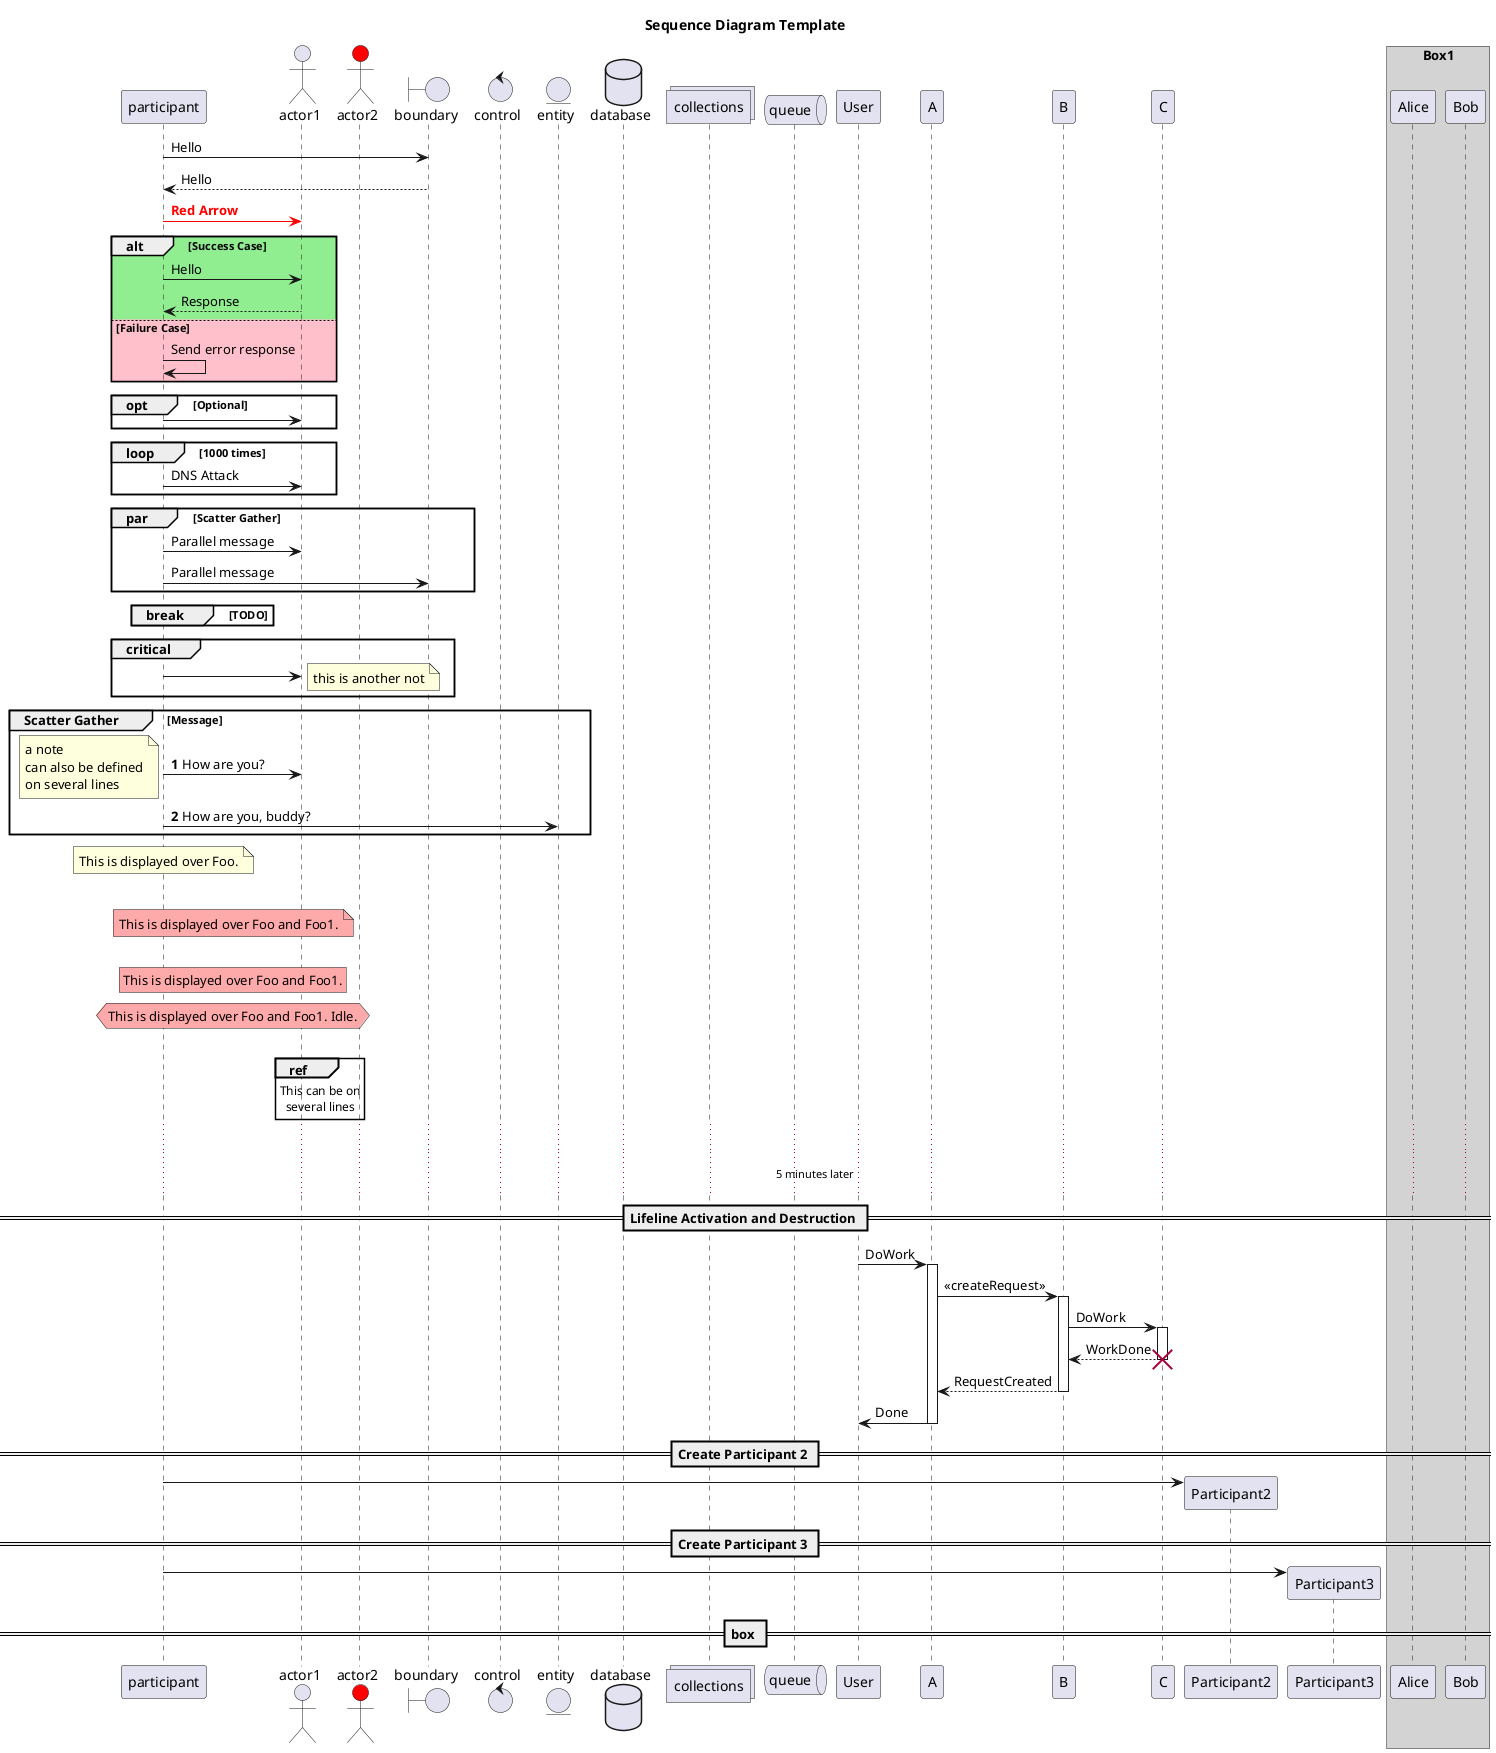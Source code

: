 @startuml

title **Sequence Diagram Template**

participant participant as Foo
actor actor1 as Foo1
actor actor2 #red
boundary boundary as Foo2
control control as Foo3
entity entity as Foo4
database database as Foo5
collections collections as Foo6
queue queue as Foo7

Foo -> Foo2 : Hello
Foo <-- Foo2 : Hello
Foo -[#red]> Foo1 : <color:red>**Red Arrow**</color>

'Alternative
alt #lightgreen Success Case
	Foo -> Foo1 : Hello
	Foo <-- Foo1 : Response
else #pink Failure Case
	Foo -> Foo: Send error response 
end

'Optional
opt Optional
	Foo -> Foo1
end

'Loop
loop 1000 times
	Foo -> Foo1 : DNS Attack
end

par Scatter Gather
	Foo -> Foo1 : Parallel message
	Foo -> Foo2 : Parallel message
end

break TODO
	
end

critical
	Foo -> Foo1
	note right: this is another not
end

group Scatter Gather [Message]
	autonumber 1
	Foo -> Foo1 : How are you?
	note left
		a note
		can also be defined
		on several lines
	end note
	Foo -> Foo4 : How are you, buddy?
	autonumber stop
end

note over Foo: This is displayed over Foo.
|||
note over Foo, Foo1 #FFAAAA: This is displayed over Foo and Foo1.
||20||
rnote over Foo, Foo1 #FFAAAA: This is displayed over Foo and Foo1.
hnote over Foo, Foo1 #FFAAAA: This is displayed over Foo and Foo1. Idle.
|||
ref over Foo1
	This can be on
	several lines
end ref

'Delay
...
...5 minutes later...

== Lifeline Activation and Destruction ==

participant User
User -> A: DoWork
activate A
A -> B: << createRequest >>
activate B
B -> C: DoWork
activate C
C --> B: WorkDone
destroy C
B --> A: RequestCreated
deactivate B
A -> User: Done
deactivate A

== Create Participant 2 ==
create Participant2
Foo -> Participant2

== Create Participant 3 ==
Foo -> Participant3 **

== box ==
box "Box1" #lightgray
	participant Alice
	participant Bob
end box


@enduml